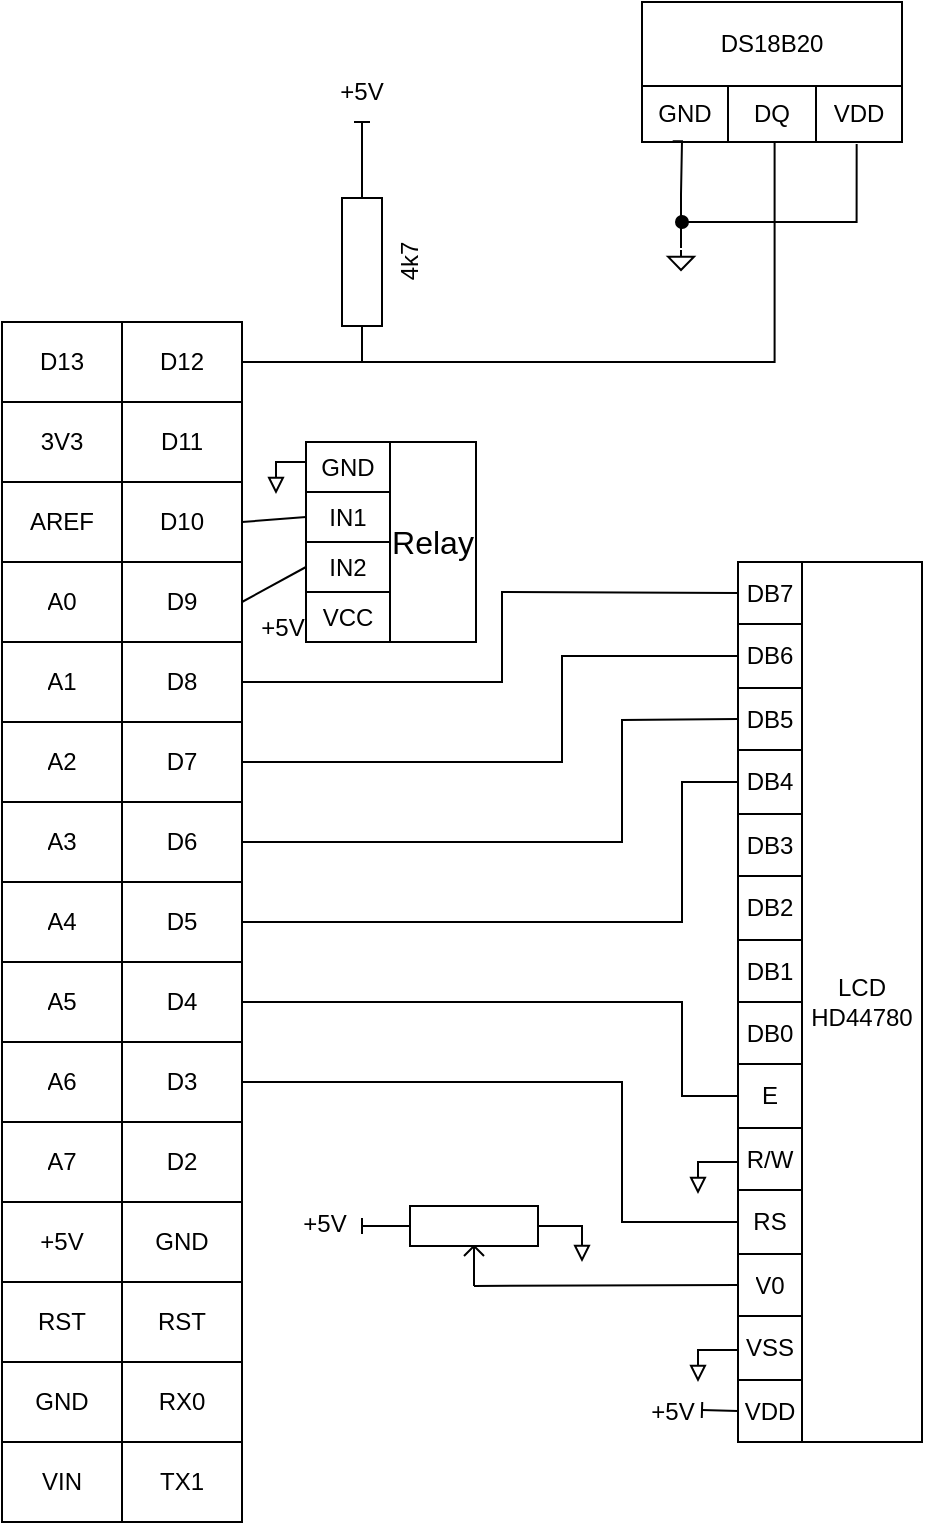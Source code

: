 <mxfile version="22.1.11" type="github">
  <diagram name="Page-1" id="vSUKiOQem5P4ab08vUiI">
    <mxGraphModel dx="874" dy="660" grid="1" gridSize="10" guides="1" tooltips="1" connect="1" arrows="0" fold="1" page="1" pageScale="1" pageWidth="827" pageHeight="1169" math="0" shadow="0">
      <root>
        <mxCell id="0" />
        <mxCell id="1" parent="0" />
        <mxCell id="lV4_ehx4HyBwoeXUqE6B-64" value="" style="shape=table;startSize=0;container=1;collapsible=0;childLayout=tableLayout;flipH=0;flipV=0;direction=east;rotatable=1;" parent="1" vertex="1">
          <mxGeometry x="360" y="340" width="120" height="600" as="geometry" />
        </mxCell>
        <mxCell id="lV4_ehx4HyBwoeXUqE6B-65" value="" style="shape=tableRow;horizontal=0;startSize=0;swimlaneHead=0;swimlaneBody=0;strokeColor=inherit;top=0;left=0;bottom=0;right=0;collapsible=0;dropTarget=0;fillColor=none;points=[[0,0.5],[1,0.5]];portConstraint=eastwest;" parent="lV4_ehx4HyBwoeXUqE6B-64" vertex="1">
          <mxGeometry width="120" height="40" as="geometry" />
        </mxCell>
        <mxCell id="lV4_ehx4HyBwoeXUqE6B-66" value="D13" style="shape=partialRectangle;html=1;whiteSpace=wrap;connectable=0;strokeColor=inherit;overflow=hidden;fillColor=none;top=0;left=0;bottom=0;right=0;pointerEvents=1;" parent="lV4_ehx4HyBwoeXUqE6B-65" vertex="1">
          <mxGeometry width="60" height="40" as="geometry">
            <mxRectangle width="60" height="40" as="alternateBounds" />
          </mxGeometry>
        </mxCell>
        <mxCell id="lV4_ehx4HyBwoeXUqE6B-67" value="D12" style="shape=partialRectangle;html=1;whiteSpace=wrap;connectable=0;strokeColor=inherit;overflow=hidden;fillColor=none;top=0;left=0;bottom=0;right=0;pointerEvents=1;" parent="lV4_ehx4HyBwoeXUqE6B-65" vertex="1">
          <mxGeometry x="60" width="60" height="40" as="geometry">
            <mxRectangle width="60" height="40" as="alternateBounds" />
          </mxGeometry>
        </mxCell>
        <mxCell id="lV4_ehx4HyBwoeXUqE6B-68" value="" style="shape=tableRow;horizontal=0;startSize=0;swimlaneHead=0;swimlaneBody=0;strokeColor=inherit;top=0;left=0;bottom=0;right=0;collapsible=0;dropTarget=0;fillColor=none;points=[[0,0.5],[1,0.5]];portConstraint=eastwest;" parent="lV4_ehx4HyBwoeXUqE6B-64" vertex="1">
          <mxGeometry y="40" width="120" height="40" as="geometry" />
        </mxCell>
        <mxCell id="lV4_ehx4HyBwoeXUqE6B-69" value="3V3" style="shape=partialRectangle;html=1;whiteSpace=wrap;connectable=0;strokeColor=inherit;overflow=hidden;fillColor=none;top=0;left=0;bottom=0;right=0;pointerEvents=1;" parent="lV4_ehx4HyBwoeXUqE6B-68" vertex="1">
          <mxGeometry width="60" height="40" as="geometry">
            <mxRectangle width="60" height="40" as="alternateBounds" />
          </mxGeometry>
        </mxCell>
        <mxCell id="lV4_ehx4HyBwoeXUqE6B-70" value="D11" style="shape=partialRectangle;html=1;whiteSpace=wrap;connectable=0;strokeColor=inherit;overflow=hidden;fillColor=none;top=0;left=0;bottom=0;right=0;pointerEvents=1;" parent="lV4_ehx4HyBwoeXUqE6B-68" vertex="1">
          <mxGeometry x="60" width="60" height="40" as="geometry">
            <mxRectangle width="60" height="40" as="alternateBounds" />
          </mxGeometry>
        </mxCell>
        <mxCell id="lV4_ehx4HyBwoeXUqE6B-71" value="" style="shape=tableRow;horizontal=0;startSize=0;swimlaneHead=0;swimlaneBody=0;strokeColor=inherit;top=0;left=0;bottom=0;right=0;collapsible=0;dropTarget=0;fillColor=none;points=[[0,0.5],[1,0.5]];portConstraint=eastwest;" parent="lV4_ehx4HyBwoeXUqE6B-64" vertex="1">
          <mxGeometry y="80" width="120" height="40" as="geometry" />
        </mxCell>
        <mxCell id="lV4_ehx4HyBwoeXUqE6B-72" value="AREF" style="shape=partialRectangle;html=1;whiteSpace=wrap;connectable=0;strokeColor=inherit;overflow=hidden;fillColor=none;top=0;left=0;bottom=0;right=0;pointerEvents=1;" parent="lV4_ehx4HyBwoeXUqE6B-71" vertex="1">
          <mxGeometry width="60" height="40" as="geometry">
            <mxRectangle width="60" height="40" as="alternateBounds" />
          </mxGeometry>
        </mxCell>
        <mxCell id="lV4_ehx4HyBwoeXUqE6B-73" value="D10" style="shape=partialRectangle;html=1;whiteSpace=wrap;connectable=0;strokeColor=inherit;overflow=hidden;fillColor=none;top=0;left=0;bottom=0;right=0;pointerEvents=1;" parent="lV4_ehx4HyBwoeXUqE6B-71" vertex="1">
          <mxGeometry x="60" width="60" height="40" as="geometry">
            <mxRectangle width="60" height="40" as="alternateBounds" />
          </mxGeometry>
        </mxCell>
        <mxCell id="lV4_ehx4HyBwoeXUqE6B-74" value="" style="shape=tableRow;horizontal=0;startSize=0;swimlaneHead=0;swimlaneBody=0;strokeColor=inherit;top=0;left=0;bottom=0;right=0;collapsible=0;dropTarget=0;fillColor=none;points=[[0,0.5],[1,0.5]];portConstraint=eastwest;" parent="lV4_ehx4HyBwoeXUqE6B-64" vertex="1">
          <mxGeometry y="120" width="120" height="40" as="geometry" />
        </mxCell>
        <mxCell id="lV4_ehx4HyBwoeXUqE6B-75" value="A0" style="shape=partialRectangle;html=1;whiteSpace=wrap;connectable=0;strokeColor=inherit;overflow=hidden;fillColor=none;top=0;left=0;bottom=0;right=0;pointerEvents=1;" parent="lV4_ehx4HyBwoeXUqE6B-74" vertex="1">
          <mxGeometry width="60" height="40" as="geometry">
            <mxRectangle width="60" height="40" as="alternateBounds" />
          </mxGeometry>
        </mxCell>
        <mxCell id="lV4_ehx4HyBwoeXUqE6B-76" value="D9" style="shape=partialRectangle;html=1;whiteSpace=wrap;connectable=0;strokeColor=inherit;overflow=hidden;fillColor=none;top=0;left=0;bottom=0;right=0;pointerEvents=1;" parent="lV4_ehx4HyBwoeXUqE6B-74" vertex="1">
          <mxGeometry x="60" width="60" height="40" as="geometry">
            <mxRectangle width="60" height="40" as="alternateBounds" />
          </mxGeometry>
        </mxCell>
        <mxCell id="lV4_ehx4HyBwoeXUqE6B-77" value="" style="shape=tableRow;horizontal=0;startSize=0;swimlaneHead=0;swimlaneBody=0;strokeColor=inherit;top=0;left=0;bottom=0;right=0;collapsible=0;dropTarget=0;fillColor=none;points=[[0,0.5],[1,0.5]];portConstraint=eastwest;" parent="lV4_ehx4HyBwoeXUqE6B-64" vertex="1">
          <mxGeometry y="160" width="120" height="40" as="geometry" />
        </mxCell>
        <mxCell id="lV4_ehx4HyBwoeXUqE6B-78" value="A1" style="shape=partialRectangle;html=1;whiteSpace=wrap;connectable=0;strokeColor=inherit;overflow=hidden;fillColor=none;top=0;left=0;bottom=0;right=0;pointerEvents=1;" parent="lV4_ehx4HyBwoeXUqE6B-77" vertex="1">
          <mxGeometry width="60" height="40" as="geometry">
            <mxRectangle width="60" height="40" as="alternateBounds" />
          </mxGeometry>
        </mxCell>
        <mxCell id="lV4_ehx4HyBwoeXUqE6B-79" value="D8" style="shape=partialRectangle;html=1;whiteSpace=wrap;connectable=0;strokeColor=inherit;overflow=hidden;fillColor=none;top=0;left=0;bottom=0;right=0;pointerEvents=1;" parent="lV4_ehx4HyBwoeXUqE6B-77" vertex="1">
          <mxGeometry x="60" width="60" height="40" as="geometry">
            <mxRectangle width="60" height="40" as="alternateBounds" />
          </mxGeometry>
        </mxCell>
        <mxCell id="lV4_ehx4HyBwoeXUqE6B-80" value="" style="shape=tableRow;horizontal=0;startSize=0;swimlaneHead=0;swimlaneBody=0;strokeColor=inherit;top=0;left=0;bottom=0;right=0;collapsible=0;dropTarget=0;fillColor=none;points=[[0,0.5],[1,0.5]];portConstraint=eastwest;" parent="lV4_ehx4HyBwoeXUqE6B-64" vertex="1">
          <mxGeometry y="200" width="120" height="40" as="geometry" />
        </mxCell>
        <mxCell id="lV4_ehx4HyBwoeXUqE6B-81" value="A2" style="shape=partialRectangle;html=1;whiteSpace=wrap;connectable=0;strokeColor=inherit;overflow=hidden;fillColor=none;top=0;left=0;bottom=0;right=0;pointerEvents=1;" parent="lV4_ehx4HyBwoeXUqE6B-80" vertex="1">
          <mxGeometry width="60" height="40" as="geometry">
            <mxRectangle width="60" height="40" as="alternateBounds" />
          </mxGeometry>
        </mxCell>
        <mxCell id="lV4_ehx4HyBwoeXUqE6B-82" value="D7" style="shape=partialRectangle;html=1;whiteSpace=wrap;connectable=0;strokeColor=inherit;overflow=hidden;fillColor=none;top=0;left=0;bottom=0;right=0;pointerEvents=1;" parent="lV4_ehx4HyBwoeXUqE6B-80" vertex="1">
          <mxGeometry x="60" width="60" height="40" as="geometry">
            <mxRectangle width="60" height="40" as="alternateBounds" />
          </mxGeometry>
        </mxCell>
        <mxCell id="lV4_ehx4HyBwoeXUqE6B-83" value="" style="shape=tableRow;horizontal=0;startSize=0;swimlaneHead=0;swimlaneBody=0;strokeColor=inherit;top=0;left=0;bottom=0;right=0;collapsible=0;dropTarget=0;fillColor=none;points=[[0,0.5],[1,0.5]];portConstraint=eastwest;" parent="lV4_ehx4HyBwoeXUqE6B-64" vertex="1">
          <mxGeometry y="240" width="120" height="40" as="geometry" />
        </mxCell>
        <mxCell id="lV4_ehx4HyBwoeXUqE6B-84" value="A3" style="shape=partialRectangle;html=1;whiteSpace=wrap;connectable=0;strokeColor=inherit;overflow=hidden;fillColor=none;top=0;left=0;bottom=0;right=0;pointerEvents=1;" parent="lV4_ehx4HyBwoeXUqE6B-83" vertex="1">
          <mxGeometry width="60" height="40" as="geometry">
            <mxRectangle width="60" height="40" as="alternateBounds" />
          </mxGeometry>
        </mxCell>
        <mxCell id="lV4_ehx4HyBwoeXUqE6B-85" value="D6" style="shape=partialRectangle;html=1;whiteSpace=wrap;connectable=0;strokeColor=inherit;overflow=hidden;fillColor=none;top=0;left=0;bottom=0;right=0;pointerEvents=1;" parent="lV4_ehx4HyBwoeXUqE6B-83" vertex="1">
          <mxGeometry x="60" width="60" height="40" as="geometry">
            <mxRectangle width="60" height="40" as="alternateBounds" />
          </mxGeometry>
        </mxCell>
        <mxCell id="lV4_ehx4HyBwoeXUqE6B-86" value="" style="shape=tableRow;horizontal=0;startSize=0;swimlaneHead=0;swimlaneBody=0;strokeColor=inherit;top=0;left=0;bottom=0;right=0;collapsible=0;dropTarget=0;fillColor=none;points=[[0,0.5],[1,0.5]];portConstraint=eastwest;" parent="lV4_ehx4HyBwoeXUqE6B-64" vertex="1">
          <mxGeometry y="280" width="120" height="40" as="geometry" />
        </mxCell>
        <mxCell id="lV4_ehx4HyBwoeXUqE6B-87" value="A4" style="shape=partialRectangle;html=1;whiteSpace=wrap;connectable=0;strokeColor=inherit;overflow=hidden;fillColor=none;top=0;left=0;bottom=0;right=0;pointerEvents=1;" parent="lV4_ehx4HyBwoeXUqE6B-86" vertex="1">
          <mxGeometry width="60" height="40" as="geometry">
            <mxRectangle width="60" height="40" as="alternateBounds" />
          </mxGeometry>
        </mxCell>
        <mxCell id="lV4_ehx4HyBwoeXUqE6B-88" value="D5" style="shape=partialRectangle;html=1;whiteSpace=wrap;connectable=0;strokeColor=inherit;overflow=hidden;fillColor=none;top=0;left=0;bottom=0;right=0;pointerEvents=1;" parent="lV4_ehx4HyBwoeXUqE6B-86" vertex="1">
          <mxGeometry x="60" width="60" height="40" as="geometry">
            <mxRectangle width="60" height="40" as="alternateBounds" />
          </mxGeometry>
        </mxCell>
        <mxCell id="lV4_ehx4HyBwoeXUqE6B-89" value="" style="shape=tableRow;horizontal=0;startSize=0;swimlaneHead=0;swimlaneBody=0;strokeColor=inherit;top=0;left=0;bottom=0;right=0;collapsible=0;dropTarget=0;fillColor=none;points=[[0,0.5],[1,0.5]];portConstraint=eastwest;" parent="lV4_ehx4HyBwoeXUqE6B-64" vertex="1">
          <mxGeometry y="320" width="120" height="40" as="geometry" />
        </mxCell>
        <mxCell id="lV4_ehx4HyBwoeXUqE6B-90" value="A5" style="shape=partialRectangle;html=1;whiteSpace=wrap;connectable=0;strokeColor=inherit;overflow=hidden;fillColor=none;top=0;left=0;bottom=0;right=0;pointerEvents=1;" parent="lV4_ehx4HyBwoeXUqE6B-89" vertex="1">
          <mxGeometry width="60" height="40" as="geometry">
            <mxRectangle width="60" height="40" as="alternateBounds" />
          </mxGeometry>
        </mxCell>
        <mxCell id="lV4_ehx4HyBwoeXUqE6B-91" value="D4" style="shape=partialRectangle;html=1;whiteSpace=wrap;connectable=0;strokeColor=inherit;overflow=hidden;fillColor=none;top=0;left=0;bottom=0;right=0;pointerEvents=1;" parent="lV4_ehx4HyBwoeXUqE6B-89" vertex="1">
          <mxGeometry x="60" width="60" height="40" as="geometry">
            <mxRectangle width="60" height="40" as="alternateBounds" />
          </mxGeometry>
        </mxCell>
        <mxCell id="lV4_ehx4HyBwoeXUqE6B-92" value="" style="shape=tableRow;horizontal=0;startSize=0;swimlaneHead=0;swimlaneBody=0;strokeColor=inherit;top=0;left=0;bottom=0;right=0;collapsible=0;dropTarget=0;fillColor=none;points=[[0,0.5],[1,0.5]];portConstraint=eastwest;" parent="lV4_ehx4HyBwoeXUqE6B-64" vertex="1">
          <mxGeometry y="360" width="120" height="40" as="geometry" />
        </mxCell>
        <mxCell id="lV4_ehx4HyBwoeXUqE6B-93" value="A6" style="shape=partialRectangle;html=1;whiteSpace=wrap;connectable=0;strokeColor=inherit;overflow=hidden;fillColor=none;top=0;left=0;bottom=0;right=0;pointerEvents=1;" parent="lV4_ehx4HyBwoeXUqE6B-92" vertex="1">
          <mxGeometry width="60" height="40" as="geometry">
            <mxRectangle width="60" height="40" as="alternateBounds" />
          </mxGeometry>
        </mxCell>
        <mxCell id="lV4_ehx4HyBwoeXUqE6B-94" value="D3" style="shape=partialRectangle;html=1;whiteSpace=wrap;connectable=0;strokeColor=inherit;overflow=hidden;fillColor=none;top=0;left=0;bottom=0;right=0;pointerEvents=1;" parent="lV4_ehx4HyBwoeXUqE6B-92" vertex="1">
          <mxGeometry x="60" width="60" height="40" as="geometry">
            <mxRectangle width="60" height="40" as="alternateBounds" />
          </mxGeometry>
        </mxCell>
        <mxCell id="lV4_ehx4HyBwoeXUqE6B-95" value="" style="shape=tableRow;horizontal=0;startSize=0;swimlaneHead=0;swimlaneBody=0;strokeColor=inherit;top=0;left=0;bottom=0;right=0;collapsible=0;dropTarget=0;fillColor=none;points=[[0,0.5],[1,0.5]];portConstraint=eastwest;" parent="lV4_ehx4HyBwoeXUqE6B-64" vertex="1">
          <mxGeometry y="400" width="120" height="40" as="geometry" />
        </mxCell>
        <mxCell id="lV4_ehx4HyBwoeXUqE6B-96" value="A7" style="shape=partialRectangle;html=1;whiteSpace=wrap;connectable=0;strokeColor=inherit;overflow=hidden;fillColor=none;top=0;left=0;bottom=0;right=0;pointerEvents=1;" parent="lV4_ehx4HyBwoeXUqE6B-95" vertex="1">
          <mxGeometry width="60" height="40" as="geometry">
            <mxRectangle width="60" height="40" as="alternateBounds" />
          </mxGeometry>
        </mxCell>
        <mxCell id="lV4_ehx4HyBwoeXUqE6B-97" value="D2" style="shape=partialRectangle;html=1;whiteSpace=wrap;connectable=0;strokeColor=inherit;overflow=hidden;fillColor=none;top=0;left=0;bottom=0;right=0;pointerEvents=1;" parent="lV4_ehx4HyBwoeXUqE6B-95" vertex="1">
          <mxGeometry x="60" width="60" height="40" as="geometry">
            <mxRectangle width="60" height="40" as="alternateBounds" />
          </mxGeometry>
        </mxCell>
        <mxCell id="lV4_ehx4HyBwoeXUqE6B-98" value="" style="shape=tableRow;horizontal=0;startSize=0;swimlaneHead=0;swimlaneBody=0;strokeColor=inherit;top=0;left=0;bottom=0;right=0;collapsible=0;dropTarget=0;fillColor=none;points=[[0,0.5],[1,0.5]];portConstraint=eastwest;" parent="lV4_ehx4HyBwoeXUqE6B-64" vertex="1">
          <mxGeometry y="440" width="120" height="40" as="geometry" />
        </mxCell>
        <mxCell id="lV4_ehx4HyBwoeXUqE6B-99" value="+5V" style="shape=partialRectangle;html=1;whiteSpace=wrap;connectable=0;strokeColor=inherit;overflow=hidden;fillColor=none;top=0;left=0;bottom=0;right=0;pointerEvents=1;" parent="lV4_ehx4HyBwoeXUqE6B-98" vertex="1">
          <mxGeometry width="60" height="40" as="geometry">
            <mxRectangle width="60" height="40" as="alternateBounds" />
          </mxGeometry>
        </mxCell>
        <mxCell id="lV4_ehx4HyBwoeXUqE6B-100" value="GND" style="shape=partialRectangle;html=1;whiteSpace=wrap;connectable=0;strokeColor=inherit;overflow=hidden;fillColor=none;top=0;left=0;bottom=0;right=0;pointerEvents=1;" parent="lV4_ehx4HyBwoeXUqE6B-98" vertex="1">
          <mxGeometry x="60" width="60" height="40" as="geometry">
            <mxRectangle width="60" height="40" as="alternateBounds" />
          </mxGeometry>
        </mxCell>
        <mxCell id="lV4_ehx4HyBwoeXUqE6B-101" value="" style="shape=tableRow;horizontal=0;startSize=0;swimlaneHead=0;swimlaneBody=0;strokeColor=inherit;top=0;left=0;bottom=0;right=0;collapsible=0;dropTarget=0;fillColor=none;points=[[0,0.5],[1,0.5]];portConstraint=eastwest;" parent="lV4_ehx4HyBwoeXUqE6B-64" vertex="1">
          <mxGeometry y="480" width="120" height="40" as="geometry" />
        </mxCell>
        <mxCell id="lV4_ehx4HyBwoeXUqE6B-102" value="RST" style="shape=partialRectangle;html=1;whiteSpace=wrap;connectable=0;strokeColor=inherit;overflow=hidden;fillColor=none;top=0;left=0;bottom=0;right=0;pointerEvents=1;" parent="lV4_ehx4HyBwoeXUqE6B-101" vertex="1">
          <mxGeometry width="60" height="40" as="geometry">
            <mxRectangle width="60" height="40" as="alternateBounds" />
          </mxGeometry>
        </mxCell>
        <mxCell id="lV4_ehx4HyBwoeXUqE6B-103" value="RST" style="shape=partialRectangle;html=1;whiteSpace=wrap;connectable=0;strokeColor=inherit;overflow=hidden;fillColor=none;top=0;left=0;bottom=0;right=0;pointerEvents=1;" parent="lV4_ehx4HyBwoeXUqE6B-101" vertex="1">
          <mxGeometry x="60" width="60" height="40" as="geometry">
            <mxRectangle width="60" height="40" as="alternateBounds" />
          </mxGeometry>
        </mxCell>
        <mxCell id="lV4_ehx4HyBwoeXUqE6B-104" value="" style="shape=tableRow;horizontal=0;startSize=0;swimlaneHead=0;swimlaneBody=0;strokeColor=inherit;top=0;left=0;bottom=0;right=0;collapsible=0;dropTarget=0;fillColor=none;points=[[0,0.5],[1,0.5]];portConstraint=eastwest;" parent="lV4_ehx4HyBwoeXUqE6B-64" vertex="1">
          <mxGeometry y="520" width="120" height="40" as="geometry" />
        </mxCell>
        <mxCell id="lV4_ehx4HyBwoeXUqE6B-105" value="GND" style="shape=partialRectangle;html=1;whiteSpace=wrap;connectable=0;strokeColor=inherit;overflow=hidden;fillColor=none;top=0;left=0;bottom=0;right=0;pointerEvents=1;" parent="lV4_ehx4HyBwoeXUqE6B-104" vertex="1">
          <mxGeometry width="60" height="40" as="geometry">
            <mxRectangle width="60" height="40" as="alternateBounds" />
          </mxGeometry>
        </mxCell>
        <mxCell id="lV4_ehx4HyBwoeXUqE6B-106" value="RX0" style="shape=partialRectangle;html=1;whiteSpace=wrap;connectable=0;strokeColor=inherit;overflow=hidden;fillColor=none;top=0;left=0;bottom=0;right=0;pointerEvents=1;" parent="lV4_ehx4HyBwoeXUqE6B-104" vertex="1">
          <mxGeometry x="60" width="60" height="40" as="geometry">
            <mxRectangle width="60" height="40" as="alternateBounds" />
          </mxGeometry>
        </mxCell>
        <mxCell id="lV4_ehx4HyBwoeXUqE6B-107" style="shape=tableRow;horizontal=0;startSize=0;swimlaneHead=0;swimlaneBody=0;strokeColor=inherit;top=0;left=0;bottom=0;right=0;collapsible=0;dropTarget=0;fillColor=none;points=[[0,0.5],[1,0.5]];portConstraint=eastwest;" parent="lV4_ehx4HyBwoeXUqE6B-64" vertex="1">
          <mxGeometry y="560" width="120" height="40" as="geometry" />
        </mxCell>
        <mxCell id="lV4_ehx4HyBwoeXUqE6B-108" value="VIN" style="shape=partialRectangle;html=1;whiteSpace=wrap;connectable=0;strokeColor=inherit;overflow=hidden;fillColor=none;top=0;left=0;bottom=0;right=0;pointerEvents=1;" parent="lV4_ehx4HyBwoeXUqE6B-107" vertex="1">
          <mxGeometry width="60" height="40" as="geometry">
            <mxRectangle width="60" height="40" as="alternateBounds" />
          </mxGeometry>
        </mxCell>
        <mxCell id="lV4_ehx4HyBwoeXUqE6B-109" value="TX1" style="shape=partialRectangle;html=1;whiteSpace=wrap;connectable=0;strokeColor=inherit;overflow=hidden;fillColor=none;top=0;left=0;bottom=0;right=0;pointerEvents=1;" parent="lV4_ehx4HyBwoeXUqE6B-107" vertex="1">
          <mxGeometry x="60" width="60" height="40" as="geometry">
            <mxRectangle width="60" height="40" as="alternateBounds" />
          </mxGeometry>
        </mxCell>
        <mxCell id="lV4_ehx4HyBwoeXUqE6B-111" value="" style="shape=table;startSize=0;container=1;collapsible=0;childLayout=tableLayout;" parent="1" vertex="1">
          <mxGeometry x="680" y="180" width="130" height="70" as="geometry" />
        </mxCell>
        <mxCell id="lV4_ehx4HyBwoeXUqE6B-112" value="" style="shape=tableRow;horizontal=0;startSize=0;swimlaneHead=0;swimlaneBody=0;strokeColor=inherit;top=0;left=0;bottom=0;right=0;collapsible=0;dropTarget=0;fillColor=none;points=[[0,0.5],[1,0.5]];portConstraint=eastwest;" parent="lV4_ehx4HyBwoeXUqE6B-111" vertex="1">
          <mxGeometry width="130" height="42" as="geometry" />
        </mxCell>
        <mxCell id="lV4_ehx4HyBwoeXUqE6B-113" value="DS18B20" style="shape=partialRectangle;html=1;whiteSpace=wrap;connectable=0;strokeColor=inherit;overflow=hidden;fillColor=none;top=0;left=0;bottom=0;right=0;pointerEvents=1;rowspan=1;colspan=3;" parent="lV4_ehx4HyBwoeXUqE6B-112" vertex="1">
          <mxGeometry width="130" height="42" as="geometry">
            <mxRectangle width="43" height="42" as="alternateBounds" />
          </mxGeometry>
        </mxCell>
        <mxCell id="lV4_ehx4HyBwoeXUqE6B-114" value="" style="shape=partialRectangle;html=1;whiteSpace=wrap;connectable=0;strokeColor=inherit;overflow=hidden;fillColor=none;top=0;left=0;bottom=0;right=0;pointerEvents=1;" parent="lV4_ehx4HyBwoeXUqE6B-112" vertex="1" visible="0">
          <mxGeometry x="43" width="44" height="42" as="geometry">
            <mxRectangle width="44" height="42" as="alternateBounds" />
          </mxGeometry>
        </mxCell>
        <mxCell id="lV4_ehx4HyBwoeXUqE6B-115" value="" style="shape=partialRectangle;html=1;whiteSpace=wrap;connectable=0;strokeColor=inherit;overflow=hidden;fillColor=none;top=0;left=0;bottom=0;right=0;pointerEvents=1;" parent="lV4_ehx4HyBwoeXUqE6B-112" vertex="1" visible="0">
          <mxGeometry x="87" width="43" height="42" as="geometry">
            <mxRectangle width="43" height="42" as="alternateBounds" />
          </mxGeometry>
        </mxCell>
        <mxCell id="lV4_ehx4HyBwoeXUqE6B-116" value="" style="shape=tableRow;horizontal=0;startSize=0;swimlaneHead=0;swimlaneBody=0;strokeColor=inherit;top=0;left=0;bottom=0;right=0;collapsible=0;dropTarget=0;fillColor=none;points=[[0,0.5],[1,0.5]];portConstraint=eastwest;" parent="lV4_ehx4HyBwoeXUqE6B-111" vertex="1">
          <mxGeometry y="42" width="130" height="28" as="geometry" />
        </mxCell>
        <mxCell id="lV4_ehx4HyBwoeXUqE6B-117" value="GND" style="shape=partialRectangle;html=1;whiteSpace=wrap;connectable=0;strokeColor=inherit;overflow=hidden;fillColor=none;top=0;left=0;bottom=0;right=0;pointerEvents=1;" parent="lV4_ehx4HyBwoeXUqE6B-116" vertex="1">
          <mxGeometry width="43" height="28" as="geometry">
            <mxRectangle width="43" height="28" as="alternateBounds" />
          </mxGeometry>
        </mxCell>
        <mxCell id="lV4_ehx4HyBwoeXUqE6B-118" value="DQ" style="shape=partialRectangle;html=1;whiteSpace=wrap;connectable=0;strokeColor=inherit;overflow=hidden;fillColor=none;top=0;left=0;bottom=0;right=0;pointerEvents=1;" parent="lV4_ehx4HyBwoeXUqE6B-116" vertex="1">
          <mxGeometry x="43" width="44" height="28" as="geometry">
            <mxRectangle width="44" height="28" as="alternateBounds" />
          </mxGeometry>
        </mxCell>
        <mxCell id="lV4_ehx4HyBwoeXUqE6B-119" value="VDD" style="shape=partialRectangle;html=1;whiteSpace=wrap;connectable=0;strokeColor=inherit;overflow=hidden;fillColor=none;top=0;left=0;bottom=0;right=0;pointerEvents=1;" parent="lV4_ehx4HyBwoeXUqE6B-116" vertex="1">
          <mxGeometry x="87" width="43" height="28" as="geometry">
            <mxRectangle width="43" height="28" as="alternateBounds" />
          </mxGeometry>
        </mxCell>
        <mxCell id="lV4_ehx4HyBwoeXUqE6B-120" value="" style="pointerEvents=1;verticalLabelPosition=bottom;shadow=0;dashed=0;align=center;html=1;verticalAlign=top;shape=mxgraph.electrical.signal_sources.signal_ground;" parent="1" vertex="1">
          <mxGeometry x="693" y="304" width="13" height="10" as="geometry" />
        </mxCell>
        <mxCell id="lV4_ehx4HyBwoeXUqE6B-122" style="edgeStyle=orthogonalEdgeStyle;rounded=0;orthogonalLoop=1;jettySize=auto;html=1;exitX=0.5;exitY=0;exitDx=0;exitDy=0;exitPerimeter=0;entryX=0.118;entryY=1.021;entryDx=0;entryDy=0;entryPerimeter=0;endArrow=none;endFill=0;" parent="1" edge="1">
          <mxGeometry relative="1" as="geometry">
            <mxPoint x="699.5" y="303" as="sourcePoint" />
            <mxPoint x="695.34" y="249.588" as="targetPoint" />
            <Array as="points">
              <mxPoint x="700" y="276" />
              <mxPoint x="700" y="250" />
            </Array>
          </mxGeometry>
        </mxCell>
        <mxCell id="lV4_ehx4HyBwoeXUqE6B-125" style="edgeStyle=orthogonalEdgeStyle;rounded=0;orthogonalLoop=1;jettySize=auto;html=1;exitX=1;exitY=0.5;exitDx=0;exitDy=0;entryX=0.51;entryY=1.008;entryDx=0;entryDy=0;entryPerimeter=0;endArrow=none;endFill=0;" parent="1" source="lV4_ehx4HyBwoeXUqE6B-65" target="lV4_ehx4HyBwoeXUqE6B-116" edge="1">
          <mxGeometry relative="1" as="geometry" />
        </mxCell>
        <mxCell id="lV4_ehx4HyBwoeXUqE6B-126" style="edgeStyle=orthogonalEdgeStyle;rounded=0;orthogonalLoop=1;jettySize=auto;html=1;entryX=0.841;entryY=1.034;entryDx=0;entryDy=0;entryPerimeter=0;startArrow=oval;startFill=1;endArrow=none;endFill=0;" parent="1" edge="1">
          <mxGeometry relative="1" as="geometry">
            <mxPoint x="700" y="290" as="sourcePoint" />
            <mxPoint x="787.33" y="250.952" as="targetPoint" />
            <Array as="points">
              <mxPoint x="787" y="290" />
            </Array>
          </mxGeometry>
        </mxCell>
        <mxCell id="lV4_ehx4HyBwoeXUqE6B-182" style="edgeStyle=none;rounded=0;orthogonalLoop=1;jettySize=auto;html=1;exitX=1;exitY=0.5;exitDx=0;exitDy=0;exitPerimeter=0;entryX=0.5;entryY=1;entryDx=0;entryDy=0;endArrow=baseDash;endFill=0;" parent="1" source="lV4_ehx4HyBwoeXUqE6B-127" target="lV4_ehx4HyBwoeXUqE6B-132" edge="1">
          <mxGeometry relative="1" as="geometry" />
        </mxCell>
        <mxCell id="lV4_ehx4HyBwoeXUqE6B-127" value="4k7" style="pointerEvents=1;verticalLabelPosition=bottom;shadow=0;dashed=0;align=center;html=1;verticalAlign=top;shape=mxgraph.electrical.resistors.resistor_1;rotation=-90;" parent="1" vertex="1">
          <mxGeometry x="490" y="300" width="100" height="20" as="geometry" />
        </mxCell>
        <mxCell id="lV4_ehx4HyBwoeXUqE6B-132" value="+5V" style="text;html=1;strokeColor=none;fillColor=none;align=center;verticalAlign=middle;whiteSpace=wrap;rounded=0;" parent="1" vertex="1">
          <mxGeometry x="510" y="210" width="60" height="30" as="geometry" />
        </mxCell>
        <mxCell id="lV4_ehx4HyBwoeXUqE6B-134" value="" style="shape=table;startSize=0;container=1;collapsible=0;childLayout=tableLayout;" parent="1" vertex="1">
          <mxGeometry x="728" y="460" width="92" height="440" as="geometry" />
        </mxCell>
        <mxCell id="lV4_ehx4HyBwoeXUqE6B-135" value="" style="shape=tableRow;horizontal=0;startSize=0;swimlaneHead=0;swimlaneBody=0;strokeColor=inherit;top=0;left=0;bottom=0;right=0;collapsible=0;dropTarget=0;fillColor=none;points=[[0,0.5],[1,0.5]];portConstraint=eastwest;" parent="lV4_ehx4HyBwoeXUqE6B-134" vertex="1">
          <mxGeometry width="92" height="31" as="geometry" />
        </mxCell>
        <mxCell id="lV4_ehx4HyBwoeXUqE6B-136" value="DB7" style="shape=partialRectangle;html=1;whiteSpace=wrap;connectable=0;strokeColor=inherit;overflow=hidden;fillColor=none;top=0;left=0;bottom=0;right=0;pointerEvents=1;" parent="lV4_ehx4HyBwoeXUqE6B-135" vertex="1">
          <mxGeometry width="32" height="31" as="geometry">
            <mxRectangle width="32" height="31" as="alternateBounds" />
          </mxGeometry>
        </mxCell>
        <mxCell id="lV4_ehx4HyBwoeXUqE6B-165" value="LCD&lt;br&gt;HD44780" style="shape=partialRectangle;html=1;whiteSpace=wrap;connectable=0;strokeColor=inherit;overflow=hidden;fillColor=none;top=0;left=0;bottom=0;right=0;pointerEvents=1;rowspan=14;colspan=1;" parent="lV4_ehx4HyBwoeXUqE6B-135" vertex="1">
          <mxGeometry x="32" width="60" height="440" as="geometry">
            <mxRectangle width="60" height="31" as="alternateBounds" />
          </mxGeometry>
        </mxCell>
        <mxCell id="lV4_ehx4HyBwoeXUqE6B-137" value="" style="shape=tableRow;horizontal=0;startSize=0;swimlaneHead=0;swimlaneBody=0;strokeColor=inherit;top=0;left=0;bottom=0;right=0;collapsible=0;dropTarget=0;fillColor=none;points=[[0,0.5],[1,0.5]];portConstraint=eastwest;" parent="lV4_ehx4HyBwoeXUqE6B-134" vertex="1">
          <mxGeometry y="31" width="92" height="32" as="geometry" />
        </mxCell>
        <mxCell id="lV4_ehx4HyBwoeXUqE6B-138" value="DB6" style="shape=partialRectangle;html=1;whiteSpace=wrap;connectable=0;strokeColor=inherit;overflow=hidden;fillColor=none;top=0;left=0;bottom=0;right=0;pointerEvents=1;" parent="lV4_ehx4HyBwoeXUqE6B-137" vertex="1">
          <mxGeometry width="32" height="32" as="geometry">
            <mxRectangle width="32" height="32" as="alternateBounds" />
          </mxGeometry>
        </mxCell>
        <mxCell id="lV4_ehx4HyBwoeXUqE6B-166" style="shape=partialRectangle;html=1;whiteSpace=wrap;connectable=0;strokeColor=inherit;overflow=hidden;fillColor=none;top=0;left=0;bottom=0;right=0;pointerEvents=1;" parent="lV4_ehx4HyBwoeXUqE6B-137" vertex="1" visible="0">
          <mxGeometry x="32" width="60" height="32" as="geometry">
            <mxRectangle width="60" height="32" as="alternateBounds" />
          </mxGeometry>
        </mxCell>
        <mxCell id="lV4_ehx4HyBwoeXUqE6B-139" value="" style="shape=tableRow;horizontal=0;startSize=0;swimlaneHead=0;swimlaneBody=0;strokeColor=inherit;top=0;left=0;bottom=0;right=0;collapsible=0;dropTarget=0;fillColor=none;points=[[0,0.5],[1,0.5]];portConstraint=eastwest;" parent="lV4_ehx4HyBwoeXUqE6B-134" vertex="1">
          <mxGeometry y="63" width="92" height="31" as="geometry" />
        </mxCell>
        <mxCell id="lV4_ehx4HyBwoeXUqE6B-140" value="DB5" style="shape=partialRectangle;html=1;whiteSpace=wrap;connectable=0;strokeColor=inherit;overflow=hidden;fillColor=none;top=0;left=0;bottom=0;right=0;pointerEvents=1;" parent="lV4_ehx4HyBwoeXUqE6B-139" vertex="1">
          <mxGeometry width="32" height="31" as="geometry">
            <mxRectangle width="32" height="31" as="alternateBounds" />
          </mxGeometry>
        </mxCell>
        <mxCell id="lV4_ehx4HyBwoeXUqE6B-167" style="shape=partialRectangle;html=1;whiteSpace=wrap;connectable=0;strokeColor=inherit;overflow=hidden;fillColor=none;top=0;left=0;bottom=0;right=0;pointerEvents=1;" parent="lV4_ehx4HyBwoeXUqE6B-139" vertex="1" visible="0">
          <mxGeometry x="32" width="60" height="31" as="geometry">
            <mxRectangle width="60" height="31" as="alternateBounds" />
          </mxGeometry>
        </mxCell>
        <mxCell id="lV4_ehx4HyBwoeXUqE6B-141" value="" style="shape=tableRow;horizontal=0;startSize=0;swimlaneHead=0;swimlaneBody=0;strokeColor=inherit;top=0;left=0;bottom=0;right=0;collapsible=0;dropTarget=0;fillColor=none;points=[[0,0.5],[1,0.5]];portConstraint=eastwest;" parent="lV4_ehx4HyBwoeXUqE6B-134" vertex="1">
          <mxGeometry y="94" width="92" height="32" as="geometry" />
        </mxCell>
        <mxCell id="lV4_ehx4HyBwoeXUqE6B-142" value="DB4" style="shape=partialRectangle;html=1;whiteSpace=wrap;connectable=0;strokeColor=inherit;overflow=hidden;fillColor=none;top=0;left=0;bottom=0;right=0;pointerEvents=1;" parent="lV4_ehx4HyBwoeXUqE6B-141" vertex="1">
          <mxGeometry width="32" height="32" as="geometry">
            <mxRectangle width="32" height="32" as="alternateBounds" />
          </mxGeometry>
        </mxCell>
        <mxCell id="lV4_ehx4HyBwoeXUqE6B-168" style="shape=partialRectangle;html=1;whiteSpace=wrap;connectable=0;strokeColor=inherit;overflow=hidden;fillColor=none;top=0;left=0;bottom=0;right=0;pointerEvents=1;" parent="lV4_ehx4HyBwoeXUqE6B-141" vertex="1" visible="0">
          <mxGeometry x="32" width="60" height="32" as="geometry">
            <mxRectangle width="60" height="32" as="alternateBounds" />
          </mxGeometry>
        </mxCell>
        <mxCell id="lV4_ehx4HyBwoeXUqE6B-143" value="" style="shape=tableRow;horizontal=0;startSize=0;swimlaneHead=0;swimlaneBody=0;strokeColor=inherit;top=0;left=0;bottom=0;right=0;collapsible=0;dropTarget=0;fillColor=none;points=[[0,0.5],[1,0.5]];portConstraint=eastwest;" parent="lV4_ehx4HyBwoeXUqE6B-134" vertex="1">
          <mxGeometry y="126" width="92" height="31" as="geometry" />
        </mxCell>
        <mxCell id="lV4_ehx4HyBwoeXUqE6B-144" value="DB3" style="shape=partialRectangle;html=1;whiteSpace=wrap;connectable=0;strokeColor=inherit;overflow=hidden;fillColor=none;top=0;left=0;bottom=0;right=0;pointerEvents=1;" parent="lV4_ehx4HyBwoeXUqE6B-143" vertex="1">
          <mxGeometry width="32" height="31" as="geometry">
            <mxRectangle width="32" height="31" as="alternateBounds" />
          </mxGeometry>
        </mxCell>
        <mxCell id="lV4_ehx4HyBwoeXUqE6B-169" style="shape=partialRectangle;html=1;whiteSpace=wrap;connectable=0;strokeColor=inherit;overflow=hidden;fillColor=none;top=0;left=0;bottom=0;right=0;pointerEvents=1;" parent="lV4_ehx4HyBwoeXUqE6B-143" vertex="1" visible="0">
          <mxGeometry x="32" width="60" height="31" as="geometry">
            <mxRectangle width="60" height="31" as="alternateBounds" />
          </mxGeometry>
        </mxCell>
        <mxCell id="lV4_ehx4HyBwoeXUqE6B-145" value="" style="shape=tableRow;horizontal=0;startSize=0;swimlaneHead=0;swimlaneBody=0;strokeColor=inherit;top=0;left=0;bottom=0;right=0;collapsible=0;dropTarget=0;fillColor=none;points=[[0,0.5],[1,0.5]];portConstraint=eastwest;" parent="lV4_ehx4HyBwoeXUqE6B-134" vertex="1">
          <mxGeometry y="157" width="92" height="32" as="geometry" />
        </mxCell>
        <mxCell id="lV4_ehx4HyBwoeXUqE6B-146" value="DB2" style="shape=partialRectangle;html=1;whiteSpace=wrap;connectable=0;strokeColor=inherit;overflow=hidden;fillColor=none;top=0;left=0;bottom=0;right=0;pointerEvents=1;" parent="lV4_ehx4HyBwoeXUqE6B-145" vertex="1">
          <mxGeometry width="32" height="32" as="geometry">
            <mxRectangle width="32" height="32" as="alternateBounds" />
          </mxGeometry>
        </mxCell>
        <mxCell id="lV4_ehx4HyBwoeXUqE6B-170" style="shape=partialRectangle;html=1;whiteSpace=wrap;connectable=0;strokeColor=inherit;overflow=hidden;fillColor=none;top=0;left=0;bottom=0;right=0;pointerEvents=1;" parent="lV4_ehx4HyBwoeXUqE6B-145" vertex="1" visible="0">
          <mxGeometry x="32" width="60" height="32" as="geometry">
            <mxRectangle width="60" height="32" as="alternateBounds" />
          </mxGeometry>
        </mxCell>
        <mxCell id="lV4_ehx4HyBwoeXUqE6B-147" value="" style="shape=tableRow;horizontal=0;startSize=0;swimlaneHead=0;swimlaneBody=0;strokeColor=inherit;top=0;left=0;bottom=0;right=0;collapsible=0;dropTarget=0;fillColor=none;points=[[0,0.5],[1,0.5]];portConstraint=eastwest;" parent="lV4_ehx4HyBwoeXUqE6B-134" vertex="1">
          <mxGeometry y="189" width="92" height="31" as="geometry" />
        </mxCell>
        <mxCell id="lV4_ehx4HyBwoeXUqE6B-148" value="DB1" style="shape=partialRectangle;html=1;whiteSpace=wrap;connectable=0;strokeColor=inherit;overflow=hidden;fillColor=none;top=0;left=0;bottom=0;right=0;pointerEvents=1;" parent="lV4_ehx4HyBwoeXUqE6B-147" vertex="1">
          <mxGeometry width="32" height="31" as="geometry">
            <mxRectangle width="32" height="31" as="alternateBounds" />
          </mxGeometry>
        </mxCell>
        <mxCell id="lV4_ehx4HyBwoeXUqE6B-171" style="shape=partialRectangle;html=1;whiteSpace=wrap;connectable=0;strokeColor=inherit;overflow=hidden;fillColor=none;top=0;left=0;bottom=0;right=0;pointerEvents=1;" parent="lV4_ehx4HyBwoeXUqE6B-147" vertex="1" visible="0">
          <mxGeometry x="32" width="60" height="31" as="geometry">
            <mxRectangle width="60" height="31" as="alternateBounds" />
          </mxGeometry>
        </mxCell>
        <mxCell id="lV4_ehx4HyBwoeXUqE6B-149" value="" style="shape=tableRow;horizontal=0;startSize=0;swimlaneHead=0;swimlaneBody=0;strokeColor=inherit;top=0;left=0;bottom=0;right=0;collapsible=0;dropTarget=0;fillColor=none;points=[[0,0.5],[1,0.5]];portConstraint=eastwest;" parent="lV4_ehx4HyBwoeXUqE6B-134" vertex="1">
          <mxGeometry y="220" width="92" height="31" as="geometry" />
        </mxCell>
        <mxCell id="lV4_ehx4HyBwoeXUqE6B-150" value="DB0" style="shape=partialRectangle;html=1;whiteSpace=wrap;connectable=0;strokeColor=inherit;overflow=hidden;fillColor=none;top=0;left=0;bottom=0;right=0;pointerEvents=1;" parent="lV4_ehx4HyBwoeXUqE6B-149" vertex="1">
          <mxGeometry width="32" height="31" as="geometry">
            <mxRectangle width="32" height="31" as="alternateBounds" />
          </mxGeometry>
        </mxCell>
        <mxCell id="lV4_ehx4HyBwoeXUqE6B-172" style="shape=partialRectangle;html=1;whiteSpace=wrap;connectable=0;strokeColor=inherit;overflow=hidden;fillColor=none;top=0;left=0;bottom=0;right=0;pointerEvents=1;" parent="lV4_ehx4HyBwoeXUqE6B-149" vertex="1" visible="0">
          <mxGeometry x="32" width="60" height="31" as="geometry">
            <mxRectangle width="60" height="31" as="alternateBounds" />
          </mxGeometry>
        </mxCell>
        <mxCell id="lV4_ehx4HyBwoeXUqE6B-151" value="" style="shape=tableRow;horizontal=0;startSize=0;swimlaneHead=0;swimlaneBody=0;strokeColor=inherit;top=0;left=0;bottom=0;right=0;collapsible=0;dropTarget=0;fillColor=none;points=[[0,0.5],[1,0.5]];portConstraint=eastwest;" parent="lV4_ehx4HyBwoeXUqE6B-134" vertex="1">
          <mxGeometry y="251" width="92" height="32" as="geometry" />
        </mxCell>
        <mxCell id="lV4_ehx4HyBwoeXUqE6B-152" value="E" style="shape=partialRectangle;html=1;whiteSpace=wrap;connectable=0;strokeColor=inherit;overflow=hidden;fillColor=none;top=0;left=0;bottom=0;right=0;pointerEvents=1;" parent="lV4_ehx4HyBwoeXUqE6B-151" vertex="1">
          <mxGeometry width="32" height="32" as="geometry">
            <mxRectangle width="32" height="32" as="alternateBounds" />
          </mxGeometry>
        </mxCell>
        <mxCell id="lV4_ehx4HyBwoeXUqE6B-173" style="shape=partialRectangle;html=1;whiteSpace=wrap;connectable=0;strokeColor=inherit;overflow=hidden;fillColor=none;top=0;left=0;bottom=0;right=0;pointerEvents=1;" parent="lV4_ehx4HyBwoeXUqE6B-151" vertex="1" visible="0">
          <mxGeometry x="32" width="60" height="32" as="geometry">
            <mxRectangle width="60" height="32" as="alternateBounds" />
          </mxGeometry>
        </mxCell>
        <mxCell id="lV4_ehx4HyBwoeXUqE6B-153" value="" style="shape=tableRow;horizontal=0;startSize=0;swimlaneHead=0;swimlaneBody=0;strokeColor=inherit;top=0;left=0;bottom=0;right=0;collapsible=0;dropTarget=0;fillColor=none;points=[[0,0.5],[1,0.5]];portConstraint=eastwest;" parent="lV4_ehx4HyBwoeXUqE6B-134" vertex="1">
          <mxGeometry y="283" width="92" height="31" as="geometry" />
        </mxCell>
        <mxCell id="lV4_ehx4HyBwoeXUqE6B-154" value="R/W" style="shape=partialRectangle;html=1;whiteSpace=wrap;connectable=0;strokeColor=inherit;overflow=hidden;fillColor=none;top=0;left=0;bottom=0;right=0;pointerEvents=1;" parent="lV4_ehx4HyBwoeXUqE6B-153" vertex="1">
          <mxGeometry width="32" height="31" as="geometry">
            <mxRectangle width="32" height="31" as="alternateBounds" />
          </mxGeometry>
        </mxCell>
        <mxCell id="lV4_ehx4HyBwoeXUqE6B-174" style="shape=partialRectangle;html=1;whiteSpace=wrap;connectable=0;strokeColor=inherit;overflow=hidden;fillColor=none;top=0;left=0;bottom=0;right=0;pointerEvents=1;" parent="lV4_ehx4HyBwoeXUqE6B-153" vertex="1" visible="0">
          <mxGeometry x="32" width="60" height="31" as="geometry">
            <mxRectangle width="60" height="31" as="alternateBounds" />
          </mxGeometry>
        </mxCell>
        <mxCell id="lV4_ehx4HyBwoeXUqE6B-155" value="" style="shape=tableRow;horizontal=0;startSize=0;swimlaneHead=0;swimlaneBody=0;strokeColor=inherit;top=0;left=0;bottom=0;right=0;collapsible=0;dropTarget=0;fillColor=none;points=[[0,0.5],[1,0.5]];portConstraint=eastwest;" parent="lV4_ehx4HyBwoeXUqE6B-134" vertex="1">
          <mxGeometry y="314" width="92" height="32" as="geometry" />
        </mxCell>
        <mxCell id="lV4_ehx4HyBwoeXUqE6B-156" value="RS" style="shape=partialRectangle;html=1;whiteSpace=wrap;connectable=0;strokeColor=inherit;overflow=hidden;fillColor=none;top=0;left=0;bottom=0;right=0;pointerEvents=1;" parent="lV4_ehx4HyBwoeXUqE6B-155" vertex="1">
          <mxGeometry width="32" height="32" as="geometry">
            <mxRectangle width="32" height="32" as="alternateBounds" />
          </mxGeometry>
        </mxCell>
        <mxCell id="lV4_ehx4HyBwoeXUqE6B-175" style="shape=partialRectangle;html=1;whiteSpace=wrap;connectable=0;strokeColor=inherit;overflow=hidden;fillColor=none;top=0;left=0;bottom=0;right=0;pointerEvents=1;" parent="lV4_ehx4HyBwoeXUqE6B-155" vertex="1" visible="0">
          <mxGeometry x="32" width="60" height="32" as="geometry">
            <mxRectangle width="60" height="32" as="alternateBounds" />
          </mxGeometry>
        </mxCell>
        <mxCell id="lV4_ehx4HyBwoeXUqE6B-157" value="" style="shape=tableRow;horizontal=0;startSize=0;swimlaneHead=0;swimlaneBody=0;strokeColor=inherit;top=0;left=0;bottom=0;right=0;collapsible=0;dropTarget=0;fillColor=none;points=[[0,0.5],[1,0.5]];portConstraint=eastwest;" parent="lV4_ehx4HyBwoeXUqE6B-134" vertex="1">
          <mxGeometry y="346" width="92" height="31" as="geometry" />
        </mxCell>
        <mxCell id="lV4_ehx4HyBwoeXUqE6B-158" value="V0" style="shape=partialRectangle;html=1;whiteSpace=wrap;connectable=0;strokeColor=inherit;overflow=hidden;fillColor=none;top=0;left=0;bottom=0;right=0;pointerEvents=1;" parent="lV4_ehx4HyBwoeXUqE6B-157" vertex="1">
          <mxGeometry width="32" height="31" as="geometry">
            <mxRectangle width="32" height="31" as="alternateBounds" />
          </mxGeometry>
        </mxCell>
        <mxCell id="lV4_ehx4HyBwoeXUqE6B-176" style="shape=partialRectangle;html=1;whiteSpace=wrap;connectable=0;strokeColor=inherit;overflow=hidden;fillColor=none;top=0;left=0;bottom=0;right=0;pointerEvents=1;" parent="lV4_ehx4HyBwoeXUqE6B-157" vertex="1" visible="0">
          <mxGeometry x="32" width="60" height="31" as="geometry">
            <mxRectangle width="60" height="31" as="alternateBounds" />
          </mxGeometry>
        </mxCell>
        <mxCell id="lV4_ehx4HyBwoeXUqE6B-159" value="" style="shape=tableRow;horizontal=0;startSize=0;swimlaneHead=0;swimlaneBody=0;strokeColor=inherit;top=0;left=0;bottom=0;right=0;collapsible=0;dropTarget=0;fillColor=none;points=[[0,0.5],[1,0.5]];portConstraint=eastwest;" parent="lV4_ehx4HyBwoeXUqE6B-134" vertex="1">
          <mxGeometry y="377" width="92" height="32" as="geometry" />
        </mxCell>
        <mxCell id="lV4_ehx4HyBwoeXUqE6B-160" value="VSS" style="shape=partialRectangle;html=1;whiteSpace=wrap;connectable=0;strokeColor=inherit;overflow=hidden;fillColor=none;top=0;left=0;bottom=0;right=0;pointerEvents=1;" parent="lV4_ehx4HyBwoeXUqE6B-159" vertex="1">
          <mxGeometry width="32" height="32" as="geometry">
            <mxRectangle width="32" height="32" as="alternateBounds" />
          </mxGeometry>
        </mxCell>
        <mxCell id="lV4_ehx4HyBwoeXUqE6B-177" style="shape=partialRectangle;html=1;whiteSpace=wrap;connectable=0;strokeColor=inherit;overflow=hidden;fillColor=none;top=0;left=0;bottom=0;right=0;pointerEvents=1;" parent="lV4_ehx4HyBwoeXUqE6B-159" vertex="1" visible="0">
          <mxGeometry x="32" width="60" height="32" as="geometry">
            <mxRectangle width="60" height="32" as="alternateBounds" />
          </mxGeometry>
        </mxCell>
        <mxCell id="lV4_ehx4HyBwoeXUqE6B-161" value="" style="shape=tableRow;horizontal=0;startSize=0;swimlaneHead=0;swimlaneBody=0;strokeColor=inherit;top=0;left=0;bottom=0;right=0;collapsible=0;dropTarget=0;fillColor=none;points=[[0,0.5],[1,0.5]];portConstraint=eastwest;" parent="lV4_ehx4HyBwoeXUqE6B-134" vertex="1">
          <mxGeometry y="409" width="92" height="31" as="geometry" />
        </mxCell>
        <mxCell id="lV4_ehx4HyBwoeXUqE6B-162" value="VDD" style="shape=partialRectangle;html=1;whiteSpace=wrap;connectable=0;strokeColor=inherit;overflow=hidden;fillColor=none;top=0;left=0;bottom=0;right=0;pointerEvents=1;" parent="lV4_ehx4HyBwoeXUqE6B-161" vertex="1">
          <mxGeometry width="32" height="31" as="geometry">
            <mxRectangle width="32" height="31" as="alternateBounds" />
          </mxGeometry>
        </mxCell>
        <mxCell id="lV4_ehx4HyBwoeXUqE6B-178" style="shape=partialRectangle;html=1;whiteSpace=wrap;connectable=0;strokeColor=inherit;overflow=hidden;fillColor=none;top=0;left=0;bottom=0;right=0;pointerEvents=1;" parent="lV4_ehx4HyBwoeXUqE6B-161" vertex="1" visible="0">
          <mxGeometry x="32" width="60" height="31" as="geometry">
            <mxRectangle width="60" height="31" as="alternateBounds" />
          </mxGeometry>
        </mxCell>
        <mxCell id="lV4_ehx4HyBwoeXUqE6B-181" style="edgeStyle=none;rounded=0;orthogonalLoop=1;jettySize=auto;html=1;exitX=0;exitY=0.5;exitDx=0;exitDy=0;endArrow=baseDash;endFill=0;" parent="1" source="lV4_ehx4HyBwoeXUqE6B-161" edge="1">
          <mxGeometry relative="1" as="geometry">
            <mxPoint x="710" y="884" as="targetPoint" />
          </mxGeometry>
        </mxCell>
        <mxCell id="lV4_ehx4HyBwoeXUqE6B-183" value="+5V" style="text;html=1;align=center;verticalAlign=middle;resizable=0;points=[];autosize=1;strokeColor=none;fillColor=none;" parent="1" vertex="1">
          <mxGeometry x="496" y="776" width="50" height="30" as="geometry" />
        </mxCell>
        <mxCell id="lV4_ehx4HyBwoeXUqE6B-193" style="edgeStyle=none;rounded=0;orthogonalLoop=1;jettySize=auto;html=1;exitX=0;exitY=0.25;exitDx=0;exitDy=0;exitPerimeter=0;endArrow=baseDash;endFill=0;" parent="1" source="lV4_ehx4HyBwoeXUqE6B-187" edge="1">
          <mxGeometry relative="1" as="geometry">
            <mxPoint x="540" y="792" as="targetPoint" />
          </mxGeometry>
        </mxCell>
        <mxCell id="lV4_ehx4HyBwoeXUqE6B-194" style="edgeStyle=none;rounded=0;orthogonalLoop=1;jettySize=auto;html=1;exitX=1;exitY=0.25;exitDx=0;exitDy=0;exitPerimeter=0;endArrow=block;endFill=0;" parent="1" source="lV4_ehx4HyBwoeXUqE6B-187" edge="1">
          <mxGeometry relative="1" as="geometry">
            <mxPoint x="650" y="810" as="targetPoint" />
            <Array as="points">
              <mxPoint x="650" y="792" />
            </Array>
          </mxGeometry>
        </mxCell>
        <mxCell id="lV4_ehx4HyBwoeXUqE6B-187" value="" style="pointerEvents=1;verticalLabelPosition=bottom;shadow=0;dashed=0;align=center;html=1;verticalAlign=top;shape=mxgraph.electrical.resistors.potentiometer_1;" parent="1" vertex="1">
          <mxGeometry x="546" y="782" width="100" height="40" as="geometry" />
        </mxCell>
        <mxCell id="lV4_ehx4HyBwoeXUqE6B-189" style="edgeStyle=none;rounded=0;orthogonalLoop=1;jettySize=auto;html=1;endArrow=baseDash;endFill=0;startArrow=block;startFill=0;" parent="1" edge="1">
          <mxGeometry relative="1" as="geometry">
            <mxPoint x="708" y="870" as="sourcePoint" />
            <mxPoint x="728" y="854" as="targetPoint" />
            <Array as="points">
              <mxPoint x="708" y="854" />
            </Array>
          </mxGeometry>
        </mxCell>
        <mxCell id="lV4_ehx4HyBwoeXUqE6B-191" style="edgeStyle=none;rounded=0;orthogonalLoop=1;jettySize=auto;html=1;exitX=0;exitY=0.5;exitDx=0;exitDy=0;entryX=0.5;entryY=1;entryDx=0;entryDy=0;entryPerimeter=0;endArrow=none;endFill=0;" parent="1" source="lV4_ehx4HyBwoeXUqE6B-157" target="lV4_ehx4HyBwoeXUqE6B-187" edge="1">
          <mxGeometry relative="1" as="geometry" />
        </mxCell>
        <mxCell id="lV4_ehx4HyBwoeXUqE6B-203" style="edgeStyle=none;rounded=0;orthogonalLoop=1;jettySize=auto;html=1;exitX=0;exitY=0.5;exitDx=0;exitDy=0;jumpStyle=sharp;endArrow=none;endFill=0;entryX=1;entryY=0.5;entryDx=0;entryDy=0;" parent="1" source="lV4_ehx4HyBwoeXUqE6B-155" target="lV4_ehx4HyBwoeXUqE6B-92" edge="1">
          <mxGeometry relative="1" as="geometry">
            <mxPoint x="520" y="720" as="targetPoint" />
            <Array as="points">
              <mxPoint x="670" y="790" />
              <mxPoint x="670" y="720" />
              <mxPoint x="530" y="720" />
            </Array>
          </mxGeometry>
        </mxCell>
        <mxCell id="lV4_ehx4HyBwoeXUqE6B-205" style="edgeStyle=none;rounded=0;orthogonalLoop=1;jettySize=auto;html=1;endArrow=baseDash;endFill=0;startArrow=block;startFill=0;" parent="1" edge="1">
          <mxGeometry relative="1" as="geometry">
            <mxPoint x="708" y="776" as="sourcePoint" />
            <mxPoint x="728" y="760" as="targetPoint" />
            <Array as="points">
              <mxPoint x="708" y="760" />
            </Array>
          </mxGeometry>
        </mxCell>
        <mxCell id="lV4_ehx4HyBwoeXUqE6B-207" style="edgeStyle=none;rounded=0;orthogonalLoop=1;jettySize=auto;html=1;exitX=0;exitY=0.5;exitDx=0;exitDy=0;entryX=1;entryY=0.5;entryDx=0;entryDy=0;endArrow=none;endFill=0;" parent="1" source="lV4_ehx4HyBwoeXUqE6B-151" target="lV4_ehx4HyBwoeXUqE6B-89" edge="1">
          <mxGeometry relative="1" as="geometry">
            <Array as="points">
              <mxPoint x="700" y="727" />
              <mxPoint x="700" y="700" />
              <mxPoint x="700" y="680" />
            </Array>
          </mxGeometry>
        </mxCell>
        <mxCell id="lV4_ehx4HyBwoeXUqE6B-208" style="edgeStyle=none;rounded=0;orthogonalLoop=1;jettySize=auto;html=1;exitX=0;exitY=0.5;exitDx=0;exitDy=0;entryX=1;entryY=0.5;entryDx=0;entryDy=0;endArrow=none;endFill=0;" parent="1" source="lV4_ehx4HyBwoeXUqE6B-141" target="lV4_ehx4HyBwoeXUqE6B-86" edge="1">
          <mxGeometry relative="1" as="geometry">
            <Array as="points">
              <mxPoint x="700" y="570" />
              <mxPoint x="700" y="640" />
            </Array>
          </mxGeometry>
        </mxCell>
        <mxCell id="lV4_ehx4HyBwoeXUqE6B-209" style="edgeStyle=none;rounded=0;orthogonalLoop=1;jettySize=auto;html=1;exitX=0;exitY=0.5;exitDx=0;exitDy=0;entryX=1;entryY=0.5;entryDx=0;entryDy=0;endArrow=none;endFill=0;" parent="1" source="lV4_ehx4HyBwoeXUqE6B-139" target="lV4_ehx4HyBwoeXUqE6B-83" edge="1">
          <mxGeometry relative="1" as="geometry">
            <Array as="points">
              <mxPoint x="670" y="539" />
              <mxPoint x="670" y="600" />
            </Array>
          </mxGeometry>
        </mxCell>
        <mxCell id="lV4_ehx4HyBwoeXUqE6B-210" style="edgeStyle=none;rounded=0;orthogonalLoop=1;jettySize=auto;html=1;exitX=0;exitY=0.5;exitDx=0;exitDy=0;entryX=1;entryY=0.5;entryDx=0;entryDy=0;endArrow=none;endFill=0;" parent="1" source="lV4_ehx4HyBwoeXUqE6B-137" target="lV4_ehx4HyBwoeXUqE6B-80" edge="1">
          <mxGeometry relative="1" as="geometry">
            <Array as="points">
              <mxPoint x="640" y="507" />
              <mxPoint x="640" y="560" />
            </Array>
          </mxGeometry>
        </mxCell>
        <mxCell id="lV4_ehx4HyBwoeXUqE6B-211" style="edgeStyle=none;rounded=0;orthogonalLoop=1;jettySize=auto;html=1;exitX=0;exitY=0.5;exitDx=0;exitDy=0;entryX=1;entryY=0.5;entryDx=0;entryDy=0;endArrow=none;endFill=0;" parent="1" source="lV4_ehx4HyBwoeXUqE6B-135" target="lV4_ehx4HyBwoeXUqE6B-77" edge="1">
          <mxGeometry relative="1" as="geometry">
            <mxPoint x="610.0" y="475.333" as="targetPoint" />
            <Array as="points">
              <mxPoint x="610" y="475" />
              <mxPoint x="610" y="520" />
            </Array>
          </mxGeometry>
        </mxCell>
        <mxCell id="j4b_Oq2tb6xR1CLgVXHO-1" value="+5V" style="text;html=1;align=center;verticalAlign=middle;resizable=0;points=[];autosize=1;strokeColor=none;fillColor=none;" vertex="1" parent="1">
          <mxGeometry x="670" y="870" width="50" height="30" as="geometry" />
        </mxCell>
        <mxCell id="j4b_Oq2tb6xR1CLgVXHO-20" value="" style="shape=table;startSize=0;container=1;collapsible=0;childLayout=tableLayout;fontSize=10;" vertex="1" parent="1">
          <mxGeometry x="512" y="400" width="85" height="100" as="geometry" />
        </mxCell>
        <mxCell id="j4b_Oq2tb6xR1CLgVXHO-21" value="" style="shape=tableRow;horizontal=0;startSize=0;swimlaneHead=0;swimlaneBody=0;strokeColor=inherit;top=0;left=0;bottom=0;right=0;collapsible=0;dropTarget=0;fillColor=none;points=[[0,0.5],[1,0.5]];portConstraint=eastwest;fontSize=16;" vertex="1" parent="j4b_Oq2tb6xR1CLgVXHO-20">
          <mxGeometry width="85" height="25" as="geometry" />
        </mxCell>
        <mxCell id="j4b_Oq2tb6xR1CLgVXHO-22" value="GND" style="shape=partialRectangle;html=1;whiteSpace=wrap;connectable=0;strokeColor=inherit;overflow=hidden;fillColor=none;top=0;left=0;bottom=0;right=0;pointerEvents=1;fontSize=12;" vertex="1" parent="j4b_Oq2tb6xR1CLgVXHO-21">
          <mxGeometry width="42" height="25" as="geometry">
            <mxRectangle width="42" height="25" as="alternateBounds" />
          </mxGeometry>
        </mxCell>
        <mxCell id="j4b_Oq2tb6xR1CLgVXHO-23" value="Relay" style="shape=partialRectangle;html=1;whiteSpace=wrap;connectable=0;strokeColor=inherit;overflow=hidden;fillColor=none;top=0;left=0;bottom=0;right=0;pointerEvents=1;fontSize=16;rowspan=4;colspan=1;" vertex="1" parent="j4b_Oq2tb6xR1CLgVXHO-21">
          <mxGeometry x="42" width="43" height="100" as="geometry">
            <mxRectangle width="43" height="25" as="alternateBounds" />
          </mxGeometry>
        </mxCell>
        <mxCell id="j4b_Oq2tb6xR1CLgVXHO-24" value="" style="shape=tableRow;horizontal=0;startSize=0;swimlaneHead=0;swimlaneBody=0;strokeColor=inherit;top=0;left=0;bottom=0;right=0;collapsible=0;dropTarget=0;fillColor=none;points=[[0,0.5],[1,0.5]];portConstraint=eastwest;fontSize=16;" vertex="1" parent="j4b_Oq2tb6xR1CLgVXHO-20">
          <mxGeometry y="25" width="85" height="25" as="geometry" />
        </mxCell>
        <mxCell id="j4b_Oq2tb6xR1CLgVXHO-25" value="IN1" style="shape=partialRectangle;html=1;whiteSpace=wrap;connectable=0;strokeColor=inherit;overflow=hidden;fillColor=none;top=0;left=0;bottom=0;right=0;pointerEvents=1;fontSize=12;" vertex="1" parent="j4b_Oq2tb6xR1CLgVXHO-24">
          <mxGeometry width="42" height="25" as="geometry">
            <mxRectangle width="42" height="25" as="alternateBounds" />
          </mxGeometry>
        </mxCell>
        <mxCell id="j4b_Oq2tb6xR1CLgVXHO-26" value="" style="shape=partialRectangle;html=1;whiteSpace=wrap;connectable=0;strokeColor=inherit;overflow=hidden;fillColor=none;top=0;left=0;bottom=0;right=0;pointerEvents=1;fontSize=16;" vertex="1" visible="0" parent="j4b_Oq2tb6xR1CLgVXHO-24">
          <mxGeometry x="42" width="43" height="25" as="geometry">
            <mxRectangle width="43" height="25" as="alternateBounds" />
          </mxGeometry>
        </mxCell>
        <mxCell id="j4b_Oq2tb6xR1CLgVXHO-27" value="" style="shape=tableRow;horizontal=0;startSize=0;swimlaneHead=0;swimlaneBody=0;strokeColor=inherit;top=0;left=0;bottom=0;right=0;collapsible=0;dropTarget=0;fillColor=none;points=[[0,0.5],[1,0.5]];portConstraint=eastwest;fontSize=16;" vertex="1" parent="j4b_Oq2tb6xR1CLgVXHO-20">
          <mxGeometry y="50" width="85" height="25" as="geometry" />
        </mxCell>
        <mxCell id="j4b_Oq2tb6xR1CLgVXHO-28" value="IN2" style="shape=partialRectangle;html=1;whiteSpace=wrap;connectable=0;strokeColor=inherit;overflow=hidden;fillColor=none;top=0;left=0;bottom=0;right=0;pointerEvents=1;fontSize=12;" vertex="1" parent="j4b_Oq2tb6xR1CLgVXHO-27">
          <mxGeometry width="42" height="25" as="geometry">
            <mxRectangle width="42" height="25" as="alternateBounds" />
          </mxGeometry>
        </mxCell>
        <mxCell id="j4b_Oq2tb6xR1CLgVXHO-29" value="" style="shape=partialRectangle;html=1;whiteSpace=wrap;connectable=0;strokeColor=inherit;overflow=hidden;fillColor=none;top=0;left=0;bottom=0;right=0;pointerEvents=1;fontSize=16;" vertex="1" visible="0" parent="j4b_Oq2tb6xR1CLgVXHO-27">
          <mxGeometry x="42" width="43" height="25" as="geometry">
            <mxRectangle width="43" height="25" as="alternateBounds" />
          </mxGeometry>
        </mxCell>
        <mxCell id="j4b_Oq2tb6xR1CLgVXHO-30" value="" style="shape=tableRow;horizontal=0;startSize=0;swimlaneHead=0;swimlaneBody=0;strokeColor=inherit;top=0;left=0;bottom=0;right=0;collapsible=0;dropTarget=0;fillColor=none;points=[[0,0.5],[1,0.5]];portConstraint=eastwest;fontSize=16;" vertex="1" parent="j4b_Oq2tb6xR1CLgVXHO-20">
          <mxGeometry y="75" width="85" height="25" as="geometry" />
        </mxCell>
        <mxCell id="j4b_Oq2tb6xR1CLgVXHO-31" value="VCC" style="shape=partialRectangle;html=1;whiteSpace=wrap;connectable=0;strokeColor=inherit;overflow=hidden;fillColor=none;top=0;left=0;bottom=0;right=0;pointerEvents=1;fontSize=12;" vertex="1" parent="j4b_Oq2tb6xR1CLgVXHO-30">
          <mxGeometry width="42" height="25" as="geometry">
            <mxRectangle width="42" height="25" as="alternateBounds" />
          </mxGeometry>
        </mxCell>
        <mxCell id="j4b_Oq2tb6xR1CLgVXHO-32" value="" style="shape=partialRectangle;html=1;whiteSpace=wrap;connectable=0;strokeColor=inherit;overflow=hidden;fillColor=none;top=0;left=0;bottom=0;right=0;pointerEvents=1;fontSize=16;" vertex="1" visible="0" parent="j4b_Oq2tb6xR1CLgVXHO-30">
          <mxGeometry x="42" width="43" height="25" as="geometry">
            <mxRectangle width="43" height="25" as="alternateBounds" />
          </mxGeometry>
        </mxCell>
        <mxCell id="j4b_Oq2tb6xR1CLgVXHO-33" style="edgeStyle=none;curved=1;rounded=0;orthogonalLoop=1;jettySize=auto;html=1;exitX=0;exitY=0.5;exitDx=0;exitDy=0;entryX=1;entryY=0.5;entryDx=0;entryDy=0;fontSize=12;startSize=8;endSize=8;endArrow=none;endFill=0;" edge="1" parent="1" source="j4b_Oq2tb6xR1CLgVXHO-24" target="lV4_ehx4HyBwoeXUqE6B-71">
          <mxGeometry relative="1" as="geometry" />
        </mxCell>
        <mxCell id="j4b_Oq2tb6xR1CLgVXHO-34" style="edgeStyle=none;curved=1;rounded=0;orthogonalLoop=1;jettySize=auto;html=1;exitX=0;exitY=0.5;exitDx=0;exitDy=0;entryX=1;entryY=0.5;entryDx=0;entryDy=0;fontSize=12;startSize=8;endSize=8;endArrow=none;endFill=0;" edge="1" parent="1" source="j4b_Oq2tb6xR1CLgVXHO-27" target="lV4_ehx4HyBwoeXUqE6B-74">
          <mxGeometry relative="1" as="geometry" />
        </mxCell>
        <mxCell id="j4b_Oq2tb6xR1CLgVXHO-35" value="+5V" style="text;html=1;align=center;verticalAlign=middle;resizable=0;points=[];autosize=1;strokeColor=none;fillColor=none;" vertex="1" parent="1">
          <mxGeometry x="475" y="478" width="50" height="30" as="geometry" />
        </mxCell>
        <mxCell id="j4b_Oq2tb6xR1CLgVXHO-37" style="edgeStyle=none;rounded=0;orthogonalLoop=1;jettySize=auto;html=1;endArrow=baseDash;endFill=0;startArrow=block;startFill=0;" edge="1" parent="1">
          <mxGeometry relative="1" as="geometry">
            <mxPoint x="497" y="426" as="sourcePoint" />
            <mxPoint x="512" y="410" as="targetPoint" />
            <Array as="points">
              <mxPoint x="497" y="410" />
            </Array>
          </mxGeometry>
        </mxCell>
      </root>
    </mxGraphModel>
  </diagram>
</mxfile>
